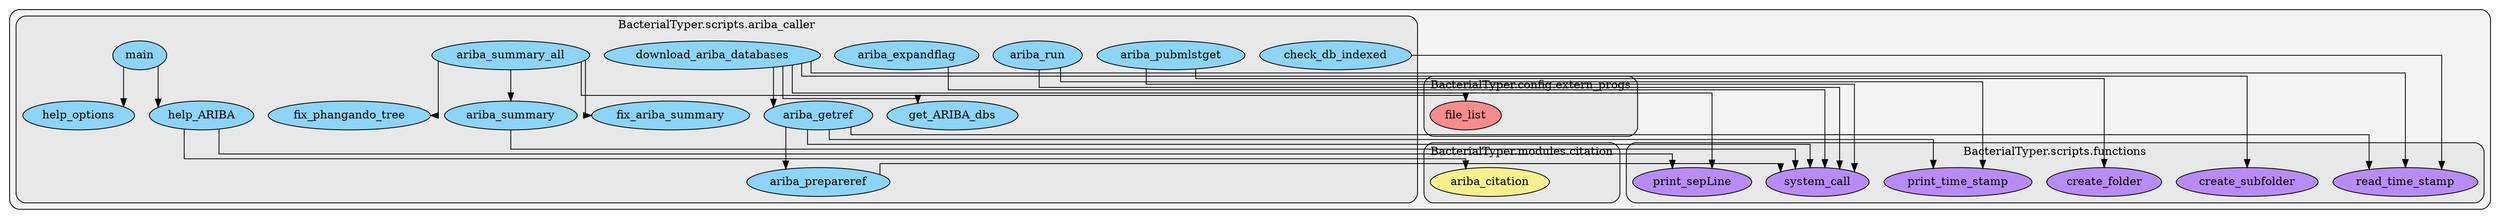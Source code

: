 digraph G {
    graph [splines=ortho, rankdir=TB, clusterrank="local"];
    subgraph cluster_G {

        graph [style="filled,rounded",fillcolor="#80808018", label=""];
        subgraph cluster_BacterialTyper__config__extern_progs {

            graph [style="filled,rounded",fillcolor="#80808018", label="BacterialTyper.config.extern_progs"];
            BacterialTyper__config__extern_progs__file_list [label="file_list", style="filled", fillcolor="#ff6565b2", fontcolor="#000000", group="0"];
        }
        subgraph cluster_BacterialTyper__config__extern_progs {

            graph [style="filled,rounded",fillcolor="#80808018", label="BacterialTyper.config.extern_progs"];
        }
        subgraph cluster_BacterialTyper__config__extern_progs {

            graph [style="filled,rounded",fillcolor="#80808018", label="BacterialTyper.config.extern_progs"];
        }
        subgraph cluster_BacterialTyper__config__extern_progs {

            graph [style="filled,rounded",fillcolor="#80808018", label="BacterialTyper.config.extern_progs"];
        }
        subgraph cluster_BacterialTyper__config__extern_progs {

            graph [style="filled,rounded",fillcolor="#80808018", label="BacterialTyper.config.extern_progs"];
        }
        subgraph cluster_BacterialTyper__config__extern_progs {

            graph [style="filled,rounded",fillcolor="#80808018", label="BacterialTyper.config.extern_progs"];
        }
        subgraph cluster_BacterialTyper__config__extern_progs {

            graph [style="filled,rounded",fillcolor="#80808018", label="BacterialTyper.config.extern_progs"];
        }
        subgraph cluster_BacterialTyper__config__extern_progs {

            graph [style="filled,rounded",fillcolor="#80808018", label="BacterialTyper.config.extern_progs"];
        }
        subgraph cluster_BacterialTyper__config__extern_progs {

            graph [style="filled,rounded",fillcolor="#80808018", label="BacterialTyper.config.extern_progs"];
        }
        subgraph cluster_BacterialTyper__config__extern_progs {

            graph [style="filled,rounded",fillcolor="#80808018", label="BacterialTyper.config.extern_progs"];
        }
        subgraph cluster_BacterialTyper__modules__citation {

            graph [style="filled,rounded",fillcolor="#80808018", label="BacterialTyper.modules.citation"];
            BacterialTyper__modules__citation__ariba_citation [label="ariba_citation", style="filled", fillcolor="#fff465b2", fontcolor="#000000", group="7"];
        }
        subgraph cluster_BacterialTyper__modules__citation {

            graph [style="filled,rounded",fillcolor="#80808018", label="BacterialTyper.modules.citation"];
        }
        subgraph cluster_BacterialTyper__modules__citation {

            graph [style="filled,rounded",fillcolor="#80808018", label="BacterialTyper.modules.citation"];
        }
        subgraph cluster_BacterialTyper__modules__citation {

            graph [style="filled,rounded",fillcolor="#80808018", label="BacterialTyper.modules.citation"];
        }
        subgraph cluster_BacterialTyper__modules__citation {

            graph [style="filled,rounded",fillcolor="#80808018", label="BacterialTyper.modules.citation"];
        }
        subgraph cluster_BacterialTyper__scripts__ariba_caller {

            graph [style="filled,rounded",fillcolor="#80808018", label="BacterialTyper.scripts.ariba_caller"];
            BacterialTyper__scripts__ariba_caller__ariba_expandflag [label="ariba_expandflag", style="filled", fillcolor="#65cbffb2", fontcolor="#000000", group="25"];
        }
        subgraph cluster_BacterialTyper__scripts__ariba_caller {

            graph [style="filled,rounded",fillcolor="#80808018", label="BacterialTyper.scripts.ariba_caller"];
            BacterialTyper__scripts__ariba_caller__ariba_getref [label="ariba_getref", style="filled", fillcolor="#65cbffb2", fontcolor="#000000", group="25"];
        }
        subgraph cluster_BacterialTyper__scripts__ariba_caller {

            graph [style="filled,rounded",fillcolor="#80808018", label="BacterialTyper.scripts.ariba_caller"];
            BacterialTyper__scripts__ariba_caller__ariba_prepareref [label="ariba_prepareref", style="filled", fillcolor="#65cbffb2", fontcolor="#000000", group="25"];
        }
        subgraph cluster_BacterialTyper__scripts__ariba_caller {

            graph [style="filled,rounded",fillcolor="#80808018", label="BacterialTyper.scripts.ariba_caller"];
            BacterialTyper__scripts__ariba_caller__ariba_pubmlstget [label="ariba_pubmlstget", style="filled", fillcolor="#65cbffb2", fontcolor="#000000", group="25"];
        }
        subgraph cluster_BacterialTyper__scripts__ariba_caller {

            graph [style="filled,rounded",fillcolor="#80808018", label="BacterialTyper.scripts.ariba_caller"];
            BacterialTyper__scripts__ariba_caller__ariba_run [label="ariba_run", style="filled", fillcolor="#65cbffb2", fontcolor="#000000", group="25"];
        }
        subgraph cluster_BacterialTyper__scripts__ariba_caller {

            graph [style="filled,rounded",fillcolor="#80808018", label="BacterialTyper.scripts.ariba_caller"];
            BacterialTyper__scripts__ariba_caller__ariba_summary [label="ariba_summary", style="filled", fillcolor="#65cbffb2", fontcolor="#000000", group="25"];
        }
        subgraph cluster_BacterialTyper__scripts__ariba_caller {

            graph [style="filled,rounded",fillcolor="#80808018", label="BacterialTyper.scripts.ariba_caller"];
            BacterialTyper__scripts__ariba_caller__ariba_summary_all [label="ariba_summary_all", style="filled", fillcolor="#65cbffb2", fontcolor="#000000", group="25"];
        }
        subgraph cluster_BacterialTyper__scripts__ariba_caller {

            graph [style="filled,rounded",fillcolor="#80808018", label="BacterialTyper.scripts.ariba_caller"];
            BacterialTyper__scripts__ariba_caller__check_db_indexed [label="check_db_indexed", style="filled", fillcolor="#65cbffb2", fontcolor="#000000", group="25"];
        }
        subgraph cluster_BacterialTyper__scripts__ariba_caller {

            graph [style="filled,rounded",fillcolor="#80808018", label="BacterialTyper.scripts.ariba_caller"];
            BacterialTyper__scripts__ariba_caller__download_ariba_databases [label="download_ariba_databases", style="filled", fillcolor="#65cbffb2", fontcolor="#000000", group="25"];
        }
        subgraph cluster_BacterialTyper__scripts__ariba_caller {

            graph [style="filled,rounded",fillcolor="#80808018", label="BacterialTyper.scripts.ariba_caller"];
            BacterialTyper__scripts__ariba_caller__fix_ariba_summary [label="fix_ariba_summary", style="filled", fillcolor="#65cbffb2", fontcolor="#000000", group="25"];
        }
        subgraph cluster_BacterialTyper__scripts__ariba_caller {

            graph [style="filled,rounded",fillcolor="#80808018", label="BacterialTyper.scripts.ariba_caller"];
            BacterialTyper__scripts__ariba_caller__fix_phangando_tree [label="fix_phangando_tree", style="filled", fillcolor="#65cbffb2", fontcolor="#000000", group="25"];
        }
        subgraph cluster_BacterialTyper__scripts__ariba_caller {

            graph [style="filled,rounded",fillcolor="#80808018", label="BacterialTyper.scripts.ariba_caller"];
            BacterialTyper__scripts__ariba_caller__get_ARIBA_dbs [label="get_ARIBA_dbs", style="filled", fillcolor="#65cbffb2", fontcolor="#000000", group="25"];
        }
        subgraph cluster_BacterialTyper__scripts__ariba_caller {

            graph [style="filled,rounded",fillcolor="#80808018", label="BacterialTyper.scripts.ariba_caller"];
            BacterialTyper__scripts__ariba_caller__help_ARIBA [label="help_ARIBA", style="filled", fillcolor="#65cbffb2", fontcolor="#000000", group="25"];
        }
        subgraph cluster_BacterialTyper__scripts__ariba_caller {

            graph [style="filled,rounded",fillcolor="#80808018", label="BacterialTyper.scripts.ariba_caller"];
            BacterialTyper__scripts__ariba_caller__help_options [label="help_options", style="filled", fillcolor="#65cbffb2", fontcolor="#000000", group="25"];
        }
        subgraph cluster_BacterialTyper__scripts__ariba_caller {

            graph [style="filled,rounded",fillcolor="#80808018", label="BacterialTyper.scripts.ariba_caller"];
            BacterialTyper__scripts__ariba_caller__main [label="main", style="filled", fillcolor="#65cbffb2", fontcolor="#000000", group="25"];
        }
        subgraph cluster_BacterialTyper__scripts__functions {

            graph [style="filled,rounded",fillcolor="#80808018", label="BacterialTyper.scripts.functions"];
        }
        subgraph cluster_BacterialTyper__scripts__functions {

            graph [style="filled,rounded",fillcolor="#80808018", label="BacterialTyper.scripts.functions"];
        }
        subgraph cluster_BacterialTyper__scripts__functions {

            graph [style="filled,rounded",fillcolor="#80808018", label="BacterialTyper.scripts.functions"];
        }
        subgraph cluster_BacterialTyper__scripts__functions {

            graph [style="filled,rounded",fillcolor="#80808018", label="BacterialTyper.scripts.functions"];
        }
        subgraph cluster_BacterialTyper__scripts__functions {

            graph [style="filled,rounded",fillcolor="#80808018", label="BacterialTyper.scripts.functions"];
        }
        subgraph cluster_BacterialTyper__scripts__functions {

            graph [style="filled,rounded",fillcolor="#80808018", label="BacterialTyper.scripts.functions"];
            BacterialTyper__scripts__functions__create_folder [label="create_folder", style="filled", fillcolor="#a365ffb2", fontcolor="#000000", group="33"];
        }
        subgraph cluster_BacterialTyper__scripts__functions {

            graph [style="filled,rounded",fillcolor="#80808018", label="BacterialTyper.scripts.functions"];
        }
        subgraph cluster_BacterialTyper__scripts__functions {

            graph [style="filled,rounded",fillcolor="#80808018", label="BacterialTyper.scripts.functions"];
            BacterialTyper__scripts__functions__create_subfolder [label="create_subfolder", style="filled", fillcolor="#a365ffb2", fontcolor="#000000", group="33"];
        }
        subgraph cluster_BacterialTyper__scripts__functions {

            graph [style="filled,rounded",fillcolor="#80808018", label="BacterialTyper.scripts.functions"];
        }
        subgraph cluster_BacterialTyper__scripts__functions {

            graph [style="filled,rounded",fillcolor="#80808018", label="BacterialTyper.scripts.functions"];
        }
        subgraph cluster_BacterialTyper__scripts__functions {

            graph [style="filled,rounded",fillcolor="#80808018", label="BacterialTyper.scripts.functions"];
        }
        subgraph cluster_BacterialTyper__scripts__functions {

            graph [style="filled,rounded",fillcolor="#80808018", label="BacterialTyper.scripts.functions"];
        }
        subgraph cluster_BacterialTyper__scripts__functions {

            graph [style="filled,rounded",fillcolor="#80808018", label="BacterialTyper.scripts.functions"];
        }
        subgraph cluster_BacterialTyper__scripts__functions {

            graph [style="filled,rounded",fillcolor="#80808018", label="BacterialTyper.scripts.functions"];
        }
        subgraph cluster_BacterialTyper__scripts__functions {

            graph [style="filled,rounded",fillcolor="#80808018", label="BacterialTyper.scripts.functions"];
        }
        subgraph cluster_BacterialTyper__scripts__functions {

            graph [style="filled,rounded",fillcolor="#80808018", label="BacterialTyper.scripts.functions"];
        }
        subgraph cluster_BacterialTyper__scripts__functions {

            graph [style="filled,rounded",fillcolor="#80808018", label="BacterialTyper.scripts.functions"];
        }
        subgraph cluster_BacterialTyper__scripts__functions {

            graph [style="filled,rounded",fillcolor="#80808018", label="BacterialTyper.scripts.functions"];
        }
        subgraph cluster_BacterialTyper__scripts__functions {

            graph [style="filled,rounded",fillcolor="#80808018", label="BacterialTyper.scripts.functions"];
        }
        subgraph cluster_BacterialTyper__scripts__functions {

            graph [style="filled,rounded",fillcolor="#80808018", label="BacterialTyper.scripts.functions"];
        }
        subgraph cluster_BacterialTyper__scripts__functions {

            graph [style="filled,rounded",fillcolor="#80808018", label="BacterialTyper.scripts.functions"];
        }
        subgraph cluster_BacterialTyper__scripts__functions {

            graph [style="filled,rounded",fillcolor="#80808018", label="BacterialTyper.scripts.functions"];
        }
        subgraph cluster_BacterialTyper__scripts__functions {

            graph [style="filled,rounded",fillcolor="#80808018", label="BacterialTyper.scripts.functions"];
        }
        subgraph cluster_BacterialTyper__scripts__functions {

            graph [style="filled,rounded",fillcolor="#80808018", label="BacterialTyper.scripts.functions"];
        }
        subgraph cluster_BacterialTyper__scripts__functions {

            graph [style="filled,rounded",fillcolor="#80808018", label="BacterialTyper.scripts.functions"];
        }
        subgraph cluster_BacterialTyper__scripts__functions {

            graph [style="filled,rounded",fillcolor="#80808018", label="BacterialTyper.scripts.functions"];
        }
        subgraph cluster_BacterialTyper__scripts__functions {

            graph [style="filled,rounded",fillcolor="#80808018", label="BacterialTyper.scripts.functions"];
        }
        subgraph cluster_BacterialTyper__scripts__functions {

            graph [style="filled,rounded",fillcolor="#80808018", label="BacterialTyper.scripts.functions"];
            BacterialTyper__scripts__functions__print_sepLine [label="print_sepLine", style="filled", fillcolor="#a365ffb2", fontcolor="#000000", group="33"];
        }
        subgraph cluster_BacterialTyper__scripts__functions {

            graph [style="filled,rounded",fillcolor="#80808018", label="BacterialTyper.scripts.functions"];
        }
        subgraph cluster_BacterialTyper__scripts__functions {

            graph [style="filled,rounded",fillcolor="#80808018", label="BacterialTyper.scripts.functions"];
            BacterialTyper__scripts__functions__print_time_stamp [label="print_time_stamp", style="filled", fillcolor="#a365ffb2", fontcolor="#000000", group="33"];
        }
        subgraph cluster_BacterialTyper__scripts__functions {

            graph [style="filled,rounded",fillcolor="#80808018", label="BacterialTyper.scripts.functions"];
        }
        subgraph cluster_BacterialTyper__scripts__functions {

            graph [style="filled,rounded",fillcolor="#80808018", label="BacterialTyper.scripts.functions"];
        }
        subgraph cluster_BacterialTyper__scripts__functions {

            graph [style="filled,rounded",fillcolor="#80808018", label="BacterialTyper.scripts.functions"];
            BacterialTyper__scripts__functions__read_time_stamp [label="read_time_stamp", style="filled", fillcolor="#a365ffb2", fontcolor="#000000", group="33"];
        }
        subgraph cluster_BacterialTyper__scripts__functions {

            graph [style="filled,rounded",fillcolor="#80808018", label="BacterialTyper.scripts.functions"];
        }
        subgraph cluster_BacterialTyper__scripts__functions {

            graph [style="filled,rounded",fillcolor="#80808018", label="BacterialTyper.scripts.functions"];
        }
        subgraph cluster_BacterialTyper__scripts__functions {

            graph [style="filled,rounded",fillcolor="#80808018", label="BacterialTyper.scripts.functions"];
        }
        subgraph cluster_BacterialTyper__scripts__functions {

            graph [style="filled,rounded",fillcolor="#80808018", label="BacterialTyper.scripts.functions"];
            BacterialTyper__scripts__functions__system_call [label="system_call", style="filled", fillcolor="#a365ffb2", fontcolor="#000000", group="33"];
        }
        subgraph cluster_BacterialTyper__scripts__functions {

            graph [style="filled,rounded",fillcolor="#80808018", label="BacterialTyper.scripts.functions"];
        }
        subgraph cluster_BacterialTyper__scripts__functions {

            graph [style="filled,rounded",fillcolor="#80808018", label="BacterialTyper.scripts.functions"];
        }
    }
        BacterialTyper__scripts__ariba_caller__help_ARIBA -> BacterialTyper__modules__citation__ariba_citation [style="solid", color="#000000"];
        BacterialTyper__scripts__ariba_caller__help_ARIBA -> BacterialTyper__scripts__functions__print_sepLine [style="solid", color="#000000"];
        BacterialTyper__scripts__ariba_caller__download_ariba_databases -> BacterialTyper__scripts__ariba_caller__get_ARIBA_dbs [style="solid", color="#000000"];
        BacterialTyper__scripts__ariba_caller__download_ariba_databases -> BacterialTyper__scripts__ariba_caller__ariba_getref [style="solid", color="#000000"];
        BacterialTyper__scripts__ariba_caller__download_ariba_databases -> BacterialTyper__scripts__functions__print_sepLine [style="solid", color="#000000"];
        BacterialTyper__scripts__ariba_caller__download_ariba_databases -> BacterialTyper__scripts__functions__create_subfolder [style="solid", color="#000000"];
        BacterialTyper__scripts__ariba_caller__download_ariba_databases -> BacterialTyper__scripts__functions__read_time_stamp [style="solid", color="#000000"];
        BacterialTyper__scripts__ariba_caller__check_db_indexed -> BacterialTyper__scripts__functions__read_time_stamp [style="solid", color="#000000"];
        BacterialTyper__scripts__ariba_caller__ariba_summary -> BacterialTyper__scripts__functions__system_call [style="solid", color="#000000"];
        BacterialTyper__scripts__ariba_caller__ariba_getref -> BacterialTyper__scripts__ariba_caller__ariba_prepareref [style="solid", color="#000000"];
        BacterialTyper__scripts__ariba_caller__ariba_getref -> BacterialTyper__scripts__functions__read_time_stamp [style="solid", color="#000000"];
        BacterialTyper__scripts__ariba_caller__ariba_getref -> BacterialTyper__scripts__functions__system_call [style="solid", color="#000000"];
        BacterialTyper__scripts__ariba_caller__ariba_getref -> BacterialTyper__scripts__functions__print_time_stamp [style="solid", color="#000000"];
        BacterialTyper__scripts__ariba_caller__ariba_prepareref -> BacterialTyper__scripts__functions__system_call [style="solid", color="#000000"];
        BacterialTyper__scripts__ariba_caller__ariba_expandflag -> BacterialTyper__scripts__functions__system_call [style="solid", color="#000000"];
        BacterialTyper__scripts__ariba_caller__ariba_pubmlstget -> BacterialTyper__scripts__functions__create_folder [style="solid", color="#000000"];
        BacterialTyper__scripts__ariba_caller__ariba_pubmlstget -> BacterialTyper__scripts__functions__system_call [style="solid", color="#000000"];
        BacterialTyper__scripts__ariba_caller__ariba_run -> BacterialTyper__scripts__functions__system_call [style="solid", color="#000000"];
        BacterialTyper__scripts__ariba_caller__ariba_run -> BacterialTyper__scripts__functions__print_time_stamp [style="solid", color="#000000"];
        BacterialTyper__scripts__ariba_caller__ariba_summary_all -> BacterialTyper__scripts__ariba_caller__fix_ariba_summary [style="solid", color="#000000"];
        BacterialTyper__scripts__ariba_caller__ariba_summary_all -> BacterialTyper__config__extern_progs__file_list [style="solid", color="#000000"];
        BacterialTyper__scripts__ariba_caller__ariba_summary_all -> BacterialTyper__scripts__ariba_caller__fix_phangando_tree [style="solid", color="#000000"];
        BacterialTyper__scripts__ariba_caller__ariba_summary_all -> BacterialTyper__scripts__ariba_caller__ariba_summary [style="solid", color="#000000"];
        BacterialTyper__scripts__ariba_caller__main -> BacterialTyper__scripts__ariba_caller__help_options [style="solid", color="#000000"];
        BacterialTyper__scripts__ariba_caller__main -> BacterialTyper__scripts__ariba_caller__help_ARIBA [style="solid", color="#000000"];
    }
